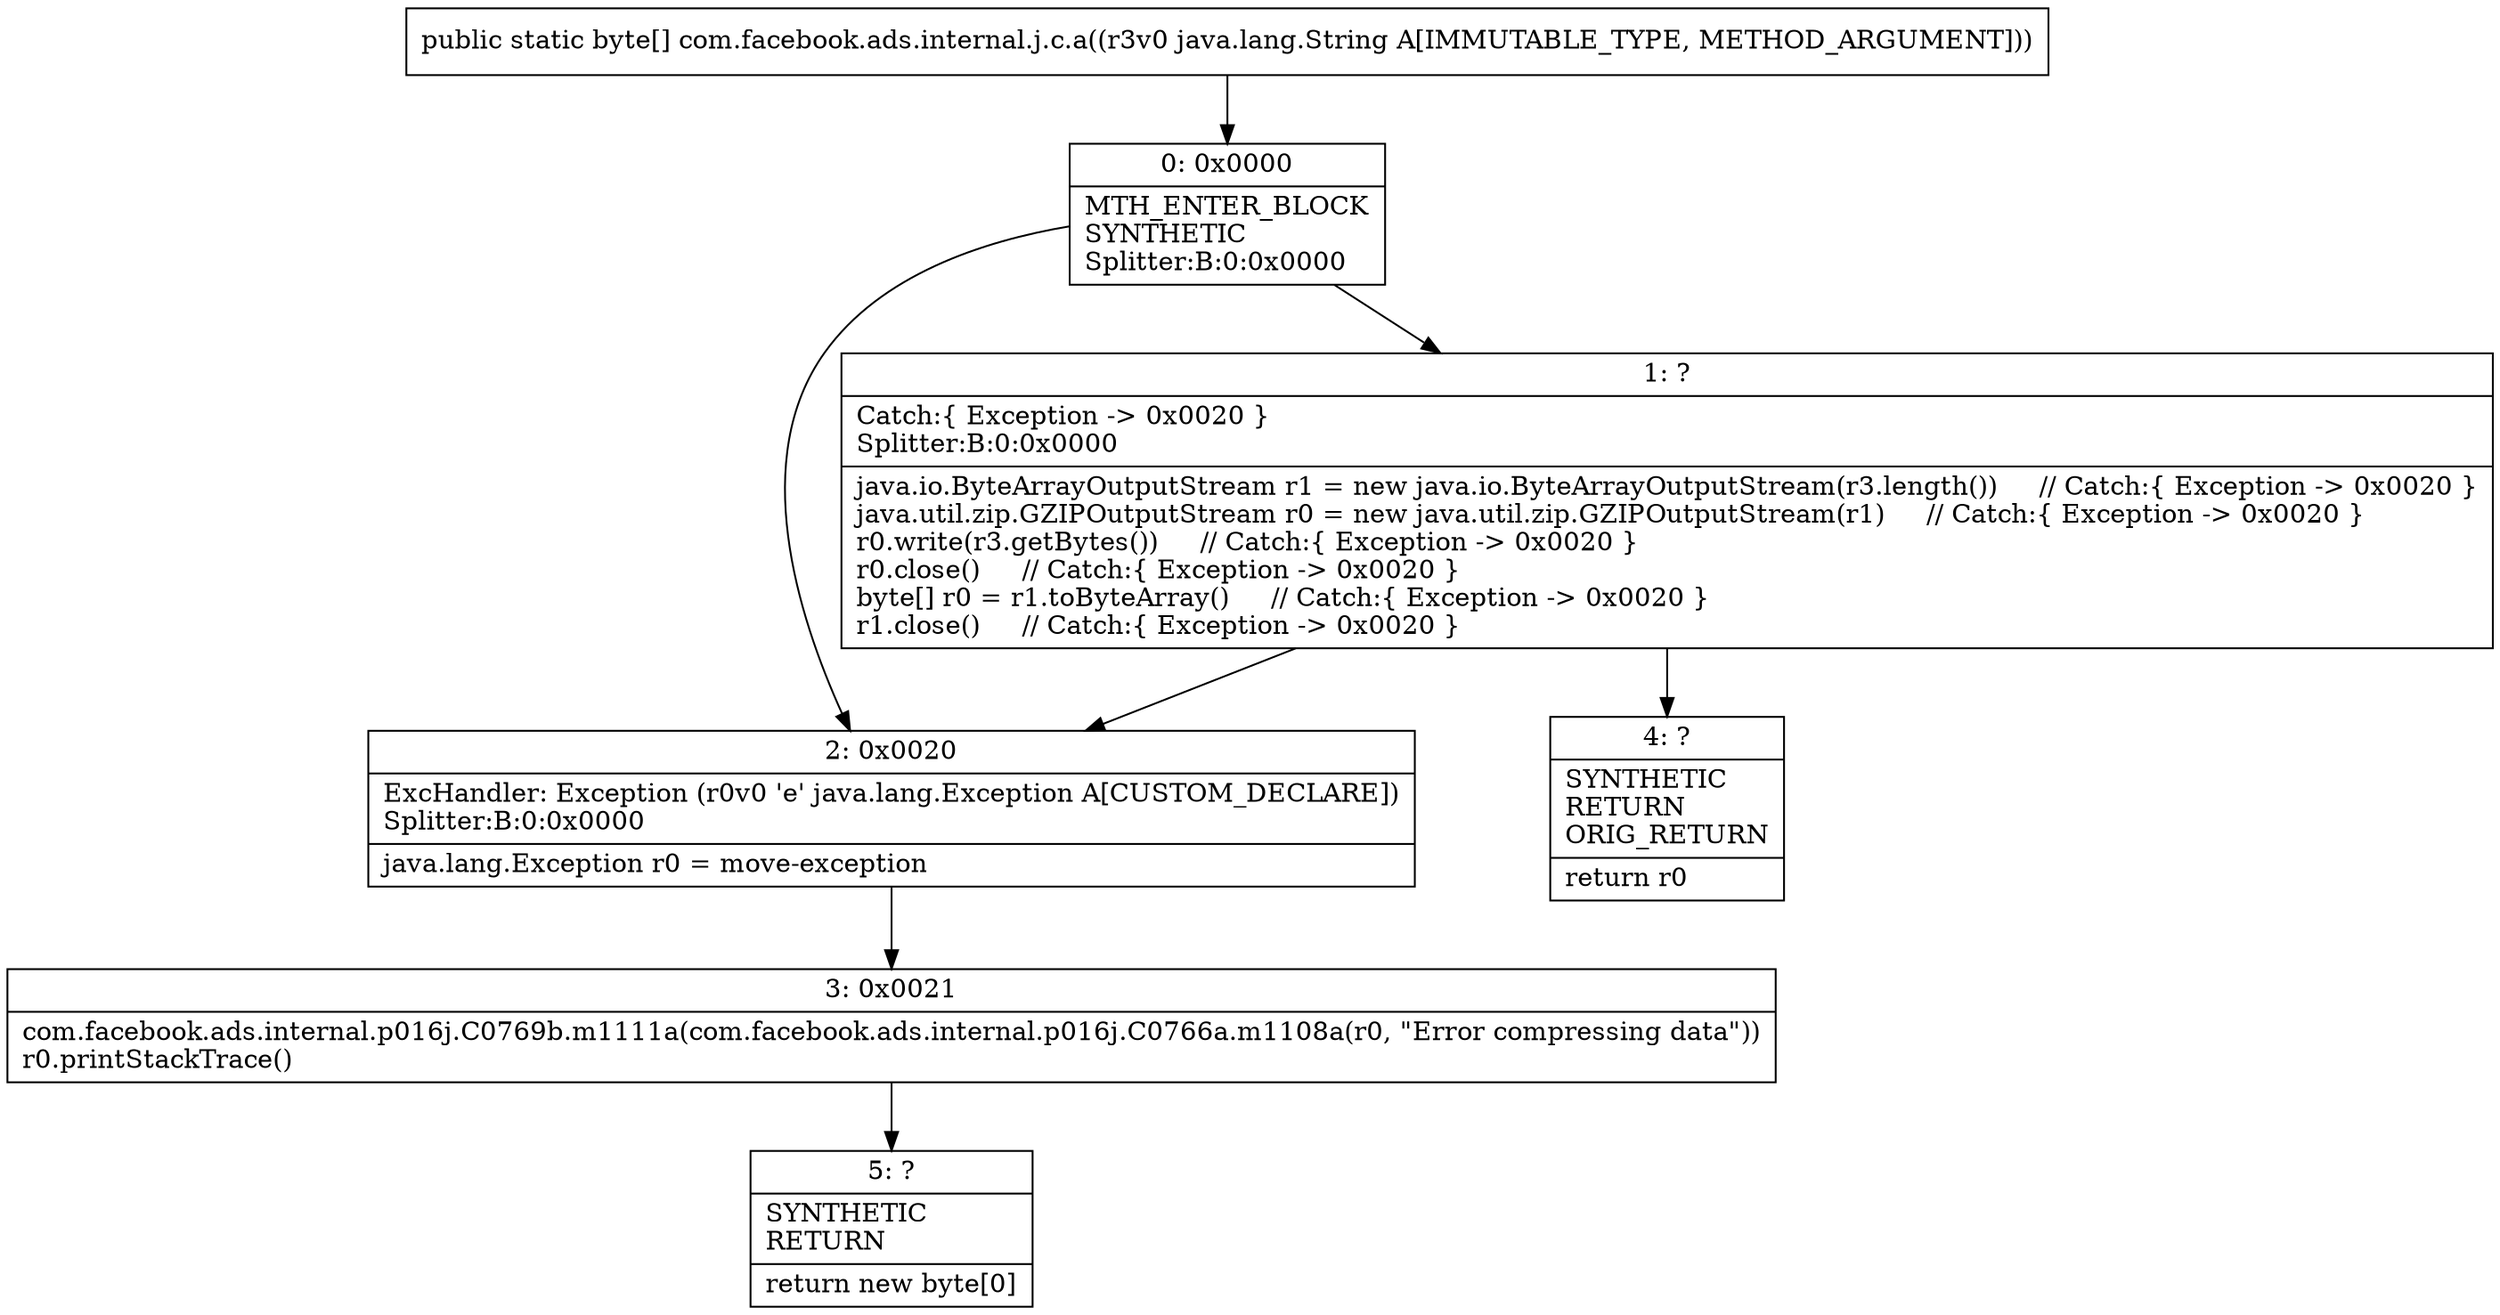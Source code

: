 digraph "CFG forcom.facebook.ads.internal.j.c.a(Ljava\/lang\/String;)[B" {
Node_0 [shape=record,label="{0\:\ 0x0000|MTH_ENTER_BLOCK\lSYNTHETIC\lSplitter:B:0:0x0000\l}"];
Node_1 [shape=record,label="{1\:\ ?|Catch:\{ Exception \-\> 0x0020 \}\lSplitter:B:0:0x0000\l|java.io.ByteArrayOutputStream r1 = new java.io.ByteArrayOutputStream(r3.length())     \/\/ Catch:\{ Exception \-\> 0x0020 \}\ljava.util.zip.GZIPOutputStream r0 = new java.util.zip.GZIPOutputStream(r1)     \/\/ Catch:\{ Exception \-\> 0x0020 \}\lr0.write(r3.getBytes())     \/\/ Catch:\{ Exception \-\> 0x0020 \}\lr0.close()     \/\/ Catch:\{ Exception \-\> 0x0020 \}\lbyte[] r0 = r1.toByteArray()     \/\/ Catch:\{ Exception \-\> 0x0020 \}\lr1.close()     \/\/ Catch:\{ Exception \-\> 0x0020 \}\l}"];
Node_2 [shape=record,label="{2\:\ 0x0020|ExcHandler: Exception (r0v0 'e' java.lang.Exception A[CUSTOM_DECLARE])\lSplitter:B:0:0x0000\l|java.lang.Exception r0 = move\-exception\l}"];
Node_3 [shape=record,label="{3\:\ 0x0021|com.facebook.ads.internal.p016j.C0769b.m1111a(com.facebook.ads.internal.p016j.C0766a.m1108a(r0, \"Error compressing data\"))\lr0.printStackTrace()\l}"];
Node_4 [shape=record,label="{4\:\ ?|SYNTHETIC\lRETURN\lORIG_RETURN\l|return r0\l}"];
Node_5 [shape=record,label="{5\:\ ?|SYNTHETIC\lRETURN\l|return new byte[0]\l}"];
MethodNode[shape=record,label="{public static byte[] com.facebook.ads.internal.j.c.a((r3v0 java.lang.String A[IMMUTABLE_TYPE, METHOD_ARGUMENT])) }"];
MethodNode -> Node_0;
Node_0 -> Node_1;
Node_0 -> Node_2;
Node_1 -> Node_2;
Node_1 -> Node_4;
Node_2 -> Node_3;
Node_3 -> Node_5;
}

